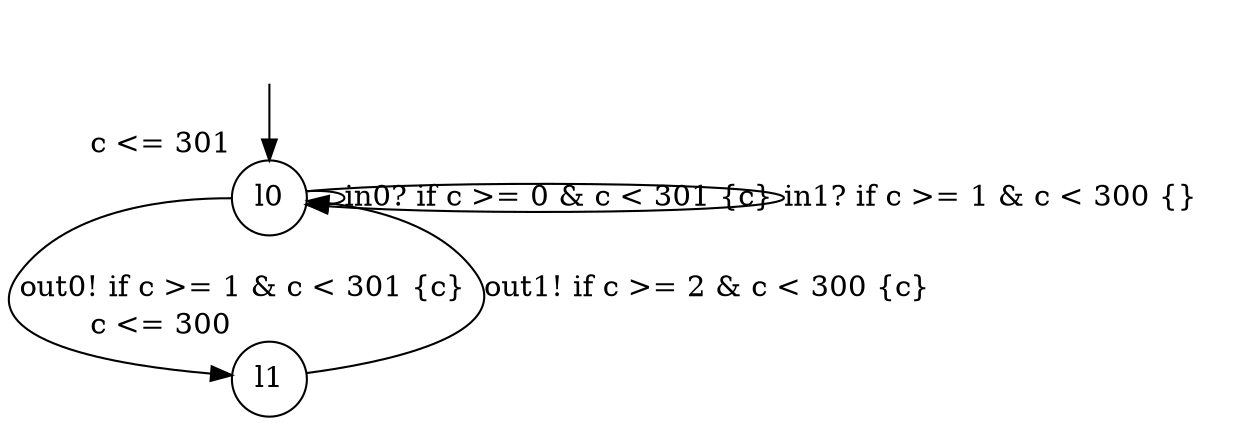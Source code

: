 digraph g {
__start0 [label="" shape="none"];
l0 [shape="circle" margin=0 label="l0", xlabel="c <= 301"];
l1 [shape="circle" margin=0 label="l1", xlabel="c <= 300"];
l0 -> l0 [label="in0? if c >= 0 & c < 301 {c} "];
l0 -> l0 [label="in1? if c >= 1 & c < 300 {} "];
l0 -> l1 [label="out0! if c >= 1 & c < 301 {c} "];
l1 -> l0 [label="out1! if c >= 2 & c < 300 {c} "];
__start0 -> l0;
}
